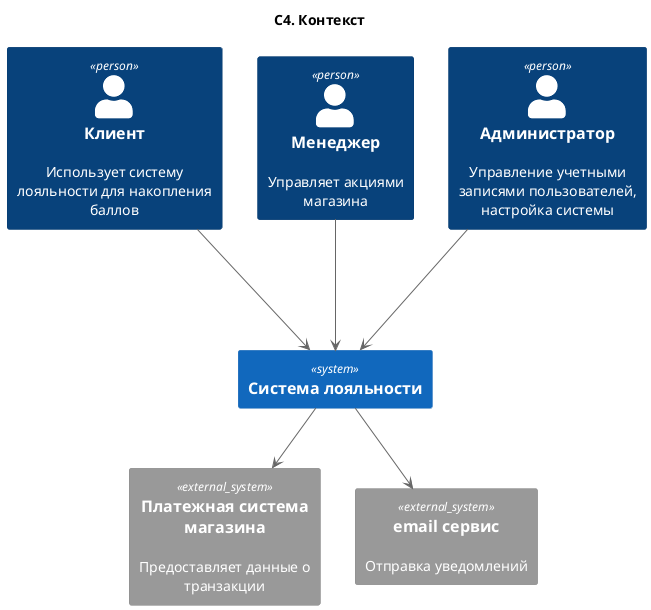 @startuml
title "C4. Контекст"

!include <C4/C4_Container>

Person(Client, "Клиент", "Использует систему лояльности для накопления баллов")
Person(Manager, "Менеджер", "Управляет акциями магазина")
Person(Admin, "Администратор", "Управление учетными записями пользователей, настройка системы")

System(loyaltySystem, "Система лояльности")
Client ---> loyaltySystem
Manager ---> loyaltySystem
Admin ---> loyaltySystem

System_Ext(storeApi, "Платежная система магазина", "Предоставляет данные о транзакции")
System_Ext(emailService, "email сервис", "Отправка уведомлений")

loyaltySystem --> storeApi
loyaltySystem --> emailService
@enduml